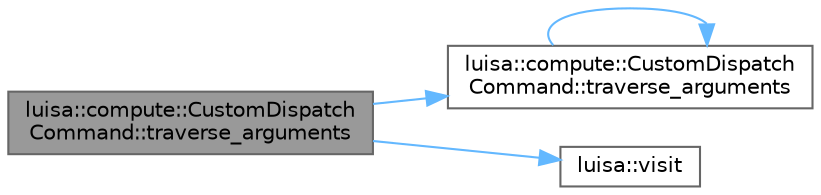 digraph "luisa::compute::CustomDispatchCommand::traverse_arguments"
{
 // LATEX_PDF_SIZE
  bgcolor="transparent";
  edge [fontname=Helvetica,fontsize=10,labelfontname=Helvetica,labelfontsize=10];
  node [fontname=Helvetica,fontsize=10,shape=box,height=0.2,width=0.4];
  rankdir="LR";
  Node1 [id="Node000001",label="luisa::compute::CustomDispatch\lCommand::traverse_arguments",height=0.2,width=0.4,color="gray40", fillcolor="grey60", style="filled", fontcolor="black",tooltip=" "];
  Node1 -> Node2 [id="edge1_Node000001_Node000002",color="steelblue1",style="solid",tooltip=" "];
  Node2 [id="Node000002",label="luisa::compute::CustomDispatch\lCommand::traverse_arguments",height=0.2,width=0.4,color="grey40", fillcolor="white", style="filled",URL="$classluisa_1_1compute_1_1_custom_dispatch_command.html#af9ee20619740adec4e961598e7bbbb6a",tooltip=" "];
  Node2 -> Node2 [id="edge2_Node000002_Node000002",color="steelblue1",style="solid",tooltip=" "];
  Node1 -> Node3 [id="edge3_Node000001_Node000003",color="steelblue1",style="solid",tooltip=" "];
  Node3 [id="Node000003",label="luisa::visit",height=0.2,width=0.4,color="grey40", fillcolor="white", style="filled",URL="$namespaceluisa.html#a8fc9fc04dab11b10b6c07d8225f42137",tooltip=" "];
}
